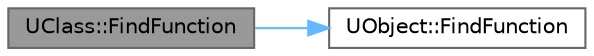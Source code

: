 digraph "UClass::FindFunction"
{
 // INTERACTIVE_SVG=YES
 // LATEX_PDF_SIZE
  bgcolor="transparent";
  edge [fontname=Helvetica,fontsize=10,labelfontname=Helvetica,labelfontsize=10];
  node [fontname=Helvetica,fontsize=10,shape=box,height=0.2,width=0.4];
  rankdir="LR";
  Node1 [id="Node000001",label="UClass::FindFunction",height=0.2,width=0.4,color="gray40", fillcolor="grey60", style="filled", fontcolor="black",tooltip="This signature intentionally hides the method declared in UObject to make it private."];
  Node1 -> Node2 [id="edge1_Node000001_Node000002",color="steelblue1",style="solid",tooltip=" "];
  Node2 [id="Node000002",label="UObject::FindFunction",height=0.2,width=0.4,color="grey40", fillcolor="white", style="filled",URL="$df/def/classUObject.html#adbd8a8273f7ffca0293b7cb62e56bc64",tooltip="Returns a UFunction with the specified name, wrapper for UClass::FindFunctionByName()"];
}

